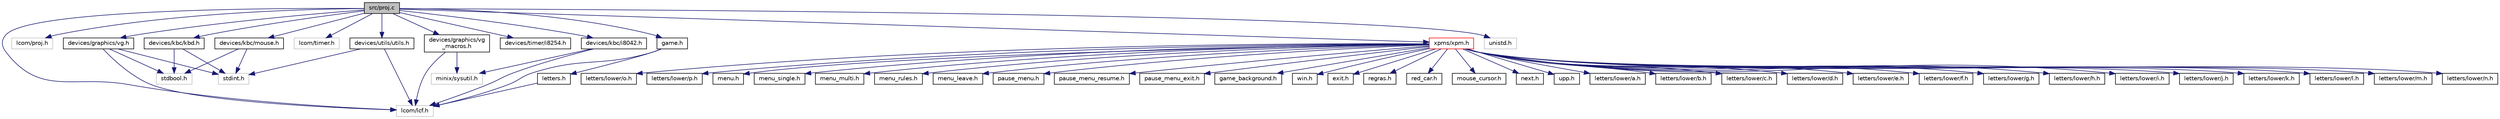 digraph "src/proj.c"
{
 // LATEX_PDF_SIZE
  edge [fontname="Helvetica",fontsize="10",labelfontname="Helvetica",labelfontsize="10"];
  node [fontname="Helvetica",fontsize="10",shape=record];
  Node1 [label="src/proj.c",height=0.2,width=0.4,color="black", fillcolor="grey75", style="filled", fontcolor="black",tooltip=" "];
  Node1 -> Node2 [color="midnightblue",fontsize="10",style="solid"];
  Node2 [label="lcom/lcf.h",height=0.2,width=0.4,color="grey75", fillcolor="white", style="filled",tooltip=" "];
  Node1 -> Node3 [color="midnightblue",fontsize="10",style="solid"];
  Node3 [label="lcom/proj.h",height=0.2,width=0.4,color="grey75", fillcolor="white", style="filled",tooltip=" "];
  Node1 -> Node4 [color="midnightblue",fontsize="10",style="solid"];
  Node4 [label="devices/graphics/vg.h",height=0.2,width=0.4,color="black", fillcolor="white", style="filled",URL="$vg_8h.html",tooltip=" "];
  Node4 -> Node2 [color="midnightblue",fontsize="10",style="solid"];
  Node4 -> Node5 [color="midnightblue",fontsize="10",style="solid"];
  Node5 [label="stdbool.h",height=0.2,width=0.4,color="grey75", fillcolor="white", style="filled",tooltip=" "];
  Node4 -> Node6 [color="midnightblue",fontsize="10",style="solid"];
  Node6 [label="stdint.h",height=0.2,width=0.4,color="grey75", fillcolor="white", style="filled",tooltip=" "];
  Node1 -> Node7 [color="midnightblue",fontsize="10",style="solid"];
  Node7 [label="devices/kbc/kbd.h",height=0.2,width=0.4,color="black", fillcolor="white", style="filled",URL="$kbd_8h.html",tooltip=" "];
  Node7 -> Node5 [color="midnightblue",fontsize="10",style="solid"];
  Node7 -> Node6 [color="midnightblue",fontsize="10",style="solid"];
  Node1 -> Node8 [color="midnightblue",fontsize="10",style="solid"];
  Node8 [label="devices/kbc/mouse.h",height=0.2,width=0.4,color="black", fillcolor="white", style="filled",URL="$mouse_8h.html",tooltip=" "];
  Node8 -> Node5 [color="midnightblue",fontsize="10",style="solid"];
  Node8 -> Node6 [color="midnightblue",fontsize="10",style="solid"];
  Node1 -> Node9 [color="midnightblue",fontsize="10",style="solid"];
  Node9 [label="lcom/timer.h",height=0.2,width=0.4,color="grey75", fillcolor="white", style="filled",tooltip=" "];
  Node1 -> Node10 [color="midnightblue",fontsize="10",style="solid"];
  Node10 [label="devices/graphics/vg\l_macros.h",height=0.2,width=0.4,color="black", fillcolor="white", style="filled",URL="$vg__macros_8h.html",tooltip=" "];
  Node10 -> Node2 [color="midnightblue",fontsize="10",style="solid"];
  Node10 -> Node11 [color="midnightblue",fontsize="10",style="solid"];
  Node11 [label="minix/sysutil.h",height=0.2,width=0.4,color="grey75", fillcolor="white", style="filled",tooltip=" "];
  Node1 -> Node12 [color="midnightblue",fontsize="10",style="solid"];
  Node12 [label="devices/kbc/i8042.h",height=0.2,width=0.4,color="black", fillcolor="white", style="filled",URL="$i8042_8h.html",tooltip=" "];
  Node12 -> Node2 [color="midnightblue",fontsize="10",style="solid"];
  Node12 -> Node11 [color="midnightblue",fontsize="10",style="solid"];
  Node1 -> Node13 [color="midnightblue",fontsize="10",style="solid"];
  Node13 [label="devices/timer/i8254.h",height=0.2,width=0.4,color="black", fillcolor="white", style="filled",URL="$i8254_8h.html",tooltip=" "];
  Node1 -> Node14 [color="midnightblue",fontsize="10",style="solid"];
  Node14 [label="devices/utils/utils.h",height=0.2,width=0.4,color="black", fillcolor="white", style="filled",URL="$utils_8h.html",tooltip=" "];
  Node14 -> Node2 [color="midnightblue",fontsize="10",style="solid"];
  Node14 -> Node6 [color="midnightblue",fontsize="10",style="solid"];
  Node1 -> Node15 [color="midnightblue",fontsize="10",style="solid"];
  Node15 [label="game.h",height=0.2,width=0.4,color="black", fillcolor="white", style="filled",URL="$game_8h.html",tooltip=" "];
  Node15 -> Node2 [color="midnightblue",fontsize="10",style="solid"];
  Node15 -> Node16 [color="midnightblue",fontsize="10",style="solid"];
  Node16 [label="letters.h",height=0.2,width=0.4,color="black", fillcolor="white", style="filled",URL="$letters_8h.html",tooltip=" "];
  Node16 -> Node2 [color="midnightblue",fontsize="10",style="solid"];
  Node1 -> Node17 [color="midnightblue",fontsize="10",style="solid"];
  Node17 [label="xpms/xpm.h",height=0.2,width=0.4,color="red", fillcolor="white", style="filled",URL="$xpm_8h.html",tooltip=" "];
  Node17 -> Node18 [color="midnightblue",fontsize="10",style="solid"];
  Node18 [label="menu.h",height=0.2,width=0.4,color="black", fillcolor="white", style="filled",URL="$menu_8h.html",tooltip=" "];
  Node17 -> Node19 [color="midnightblue",fontsize="10",style="solid"];
  Node19 [label="menu_single.h",height=0.2,width=0.4,color="black", fillcolor="white", style="filled",URL="$menu__single_8h.html",tooltip=" "];
  Node17 -> Node20 [color="midnightblue",fontsize="10",style="solid"];
  Node20 [label="menu_multi.h",height=0.2,width=0.4,color="black", fillcolor="white", style="filled",URL="$menu__multi_8h.html",tooltip=" "];
  Node17 -> Node21 [color="midnightblue",fontsize="10",style="solid"];
  Node21 [label="menu_rules.h",height=0.2,width=0.4,color="black", fillcolor="white", style="filled",URL="$menu__rules_8h.html",tooltip=" "];
  Node17 -> Node22 [color="midnightblue",fontsize="10",style="solid"];
  Node22 [label="menu_leave.h",height=0.2,width=0.4,color="black", fillcolor="white", style="filled",URL="$menu__leave_8h.html",tooltip=" "];
  Node17 -> Node23 [color="midnightblue",fontsize="10",style="solid"];
  Node23 [label="pause_menu.h",height=0.2,width=0.4,color="black", fillcolor="white", style="filled",URL="$pause__menu_8h.html",tooltip=" "];
  Node17 -> Node24 [color="midnightblue",fontsize="10",style="solid"];
  Node24 [label="pause_menu_resume.h",height=0.2,width=0.4,color="black", fillcolor="white", style="filled",URL="$pause__menu__resume_8h.html",tooltip=" "];
  Node17 -> Node25 [color="midnightblue",fontsize="10",style="solid"];
  Node25 [label="pause_menu_exit.h",height=0.2,width=0.4,color="black", fillcolor="white", style="filled",URL="$pause__menu__exit_8h.html",tooltip=" "];
  Node17 -> Node26 [color="midnightblue",fontsize="10",style="solid"];
  Node26 [label="game_background.h",height=0.2,width=0.4,color="black", fillcolor="white", style="filled",URL="$game__background_8h.html",tooltip=" "];
  Node17 -> Node27 [color="midnightblue",fontsize="10",style="solid"];
  Node27 [label="win.h",height=0.2,width=0.4,color="black", fillcolor="white", style="filled",URL="$win_8h.html",tooltip=" "];
  Node17 -> Node28 [color="midnightblue",fontsize="10",style="solid"];
  Node28 [label="exit.h",height=0.2,width=0.4,color="black", fillcolor="white", style="filled",URL="$exit_8h.html",tooltip=" "];
  Node17 -> Node29 [color="midnightblue",fontsize="10",style="solid"];
  Node29 [label="regras.h",height=0.2,width=0.4,color="black", fillcolor="white", style="filled",URL="$regras_8h.html",tooltip=" "];
  Node17 -> Node30 [color="midnightblue",fontsize="10",style="solid"];
  Node30 [label="red_car.h",height=0.2,width=0.4,color="black", fillcolor="white", style="filled",URL="$red__car_8h.html",tooltip=" "];
  Node17 -> Node31 [color="midnightblue",fontsize="10",style="solid"];
  Node31 [label="mouse_cursor.h",height=0.2,width=0.4,color="black", fillcolor="white", style="filled",URL="$mouse__cursor_8h.html",tooltip=" "];
  Node17 -> Node32 [color="midnightblue",fontsize="10",style="solid"];
  Node32 [label="next.h",height=0.2,width=0.4,color="black", fillcolor="white", style="filled",URL="$next_8h.html",tooltip=" "];
  Node17 -> Node33 [color="midnightblue",fontsize="10",style="solid"];
  Node33 [label="upp.h",height=0.2,width=0.4,color="black", fillcolor="white", style="filled",URL="$upp_8h.html",tooltip=" "];
  Node17 -> Node34 [color="midnightblue",fontsize="10",style="solid"];
  Node34 [label="letters/lower/a.h",height=0.2,width=0.4,color="black", fillcolor="white", style="filled",URL="$a_8h.html",tooltip=" "];
  Node17 -> Node35 [color="midnightblue",fontsize="10",style="solid"];
  Node35 [label="letters/lower/b.h",height=0.2,width=0.4,color="black", fillcolor="white", style="filled",URL="$b_8h.html",tooltip=" "];
  Node17 -> Node36 [color="midnightblue",fontsize="10",style="solid"];
  Node36 [label="letters/lower/c.h",height=0.2,width=0.4,color="black", fillcolor="white", style="filled",URL="$c_8h.html",tooltip=" "];
  Node17 -> Node37 [color="midnightblue",fontsize="10",style="solid"];
  Node37 [label="letters/lower/d.h",height=0.2,width=0.4,color="black", fillcolor="white", style="filled",URL="$d_8h.html",tooltip=" "];
  Node17 -> Node38 [color="midnightblue",fontsize="10",style="solid"];
  Node38 [label="letters/lower/e.h",height=0.2,width=0.4,color="black", fillcolor="white", style="filled",URL="$e_8h.html",tooltip=" "];
  Node17 -> Node39 [color="midnightblue",fontsize="10",style="solid"];
  Node39 [label="letters/lower/f.h",height=0.2,width=0.4,color="black", fillcolor="white", style="filled",URL="$f_8h.html",tooltip=" "];
  Node17 -> Node40 [color="midnightblue",fontsize="10",style="solid"];
  Node40 [label="letters/lower/g.h",height=0.2,width=0.4,color="black", fillcolor="white", style="filled",URL="$g_8h.html",tooltip=" "];
  Node17 -> Node41 [color="midnightblue",fontsize="10",style="solid"];
  Node41 [label="letters/lower/h.h",height=0.2,width=0.4,color="black", fillcolor="white", style="filled",URL="$h_8h.html",tooltip=" "];
  Node17 -> Node42 [color="midnightblue",fontsize="10",style="solid"];
  Node42 [label="letters/lower/i.h",height=0.2,width=0.4,color="black", fillcolor="white", style="filled",URL="$i_8h.html",tooltip=" "];
  Node17 -> Node43 [color="midnightblue",fontsize="10",style="solid"];
  Node43 [label="letters/lower/j.h",height=0.2,width=0.4,color="black", fillcolor="white", style="filled",URL="$j_8h.html",tooltip=" "];
  Node17 -> Node44 [color="midnightblue",fontsize="10",style="solid"];
  Node44 [label="letters/lower/k.h",height=0.2,width=0.4,color="black", fillcolor="white", style="filled",URL="$k_8h.html",tooltip=" "];
  Node17 -> Node45 [color="midnightblue",fontsize="10",style="solid"];
  Node45 [label="letters/lower/l.h",height=0.2,width=0.4,color="black", fillcolor="white", style="filled",URL="$l_8h.html",tooltip=" "];
  Node17 -> Node46 [color="midnightblue",fontsize="10",style="solid"];
  Node46 [label="letters/lower/m.h",height=0.2,width=0.4,color="black", fillcolor="white", style="filled",URL="$m_8h.html",tooltip=" "];
  Node17 -> Node47 [color="midnightblue",fontsize="10",style="solid"];
  Node47 [label="letters/lower/n.h",height=0.2,width=0.4,color="black", fillcolor="white", style="filled",URL="$n_8h.html",tooltip=" "];
  Node17 -> Node48 [color="midnightblue",fontsize="10",style="solid"];
  Node48 [label="letters/lower/o.h",height=0.2,width=0.4,color="black", fillcolor="white", style="filled",URL="$o_8h.html",tooltip=" "];
  Node17 -> Node49 [color="midnightblue",fontsize="10",style="solid"];
  Node49 [label="letters/lower/p.h",height=0.2,width=0.4,color="black", fillcolor="white", style="filled",URL="$p_8h.html",tooltip=" "];
  Node1 -> Node95 [color="midnightblue",fontsize="10",style="solid"];
  Node95 [label="unistd.h",height=0.2,width=0.4,color="grey75", fillcolor="white", style="filled",tooltip=" "];
}

